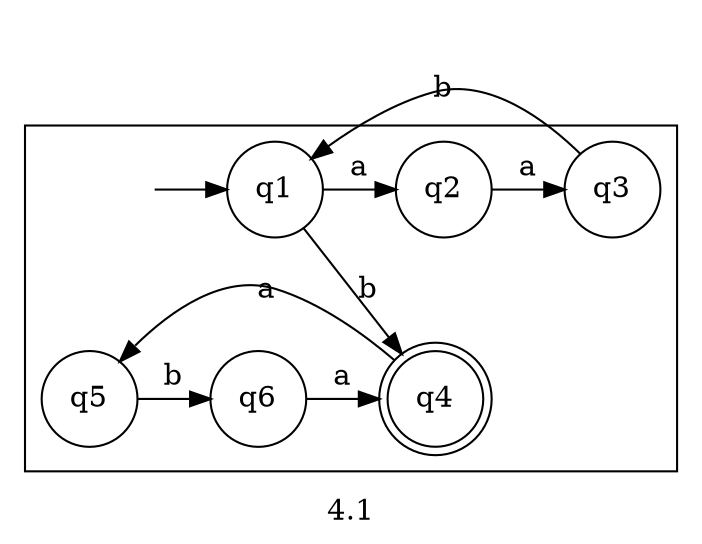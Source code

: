 digraph name {
    rankdir=TR
    label = "4.1";
    node [shape=circle]

    subgraph cluster_Q {
        label=""
        { rank=same; start  "q3" "q2" "q1"};
        { rank=same;  "q6" "q5" "q4"};

        start  [label="", shape = none]
        start -> "q1"


        "q1" -> "q2" [label="a"]
        "q2" -> "q3" [label="a"]
        "q3" -> "q1" [label="b"]
        "q1" -> "q4" [label="b"]
        "q4" -> "q5" [label="a"]
        "q5" -> "q6" [label="b"]
        "q6" -> "q4" [label="a"]


        "q4"[shape=doublecircle]
    }

}